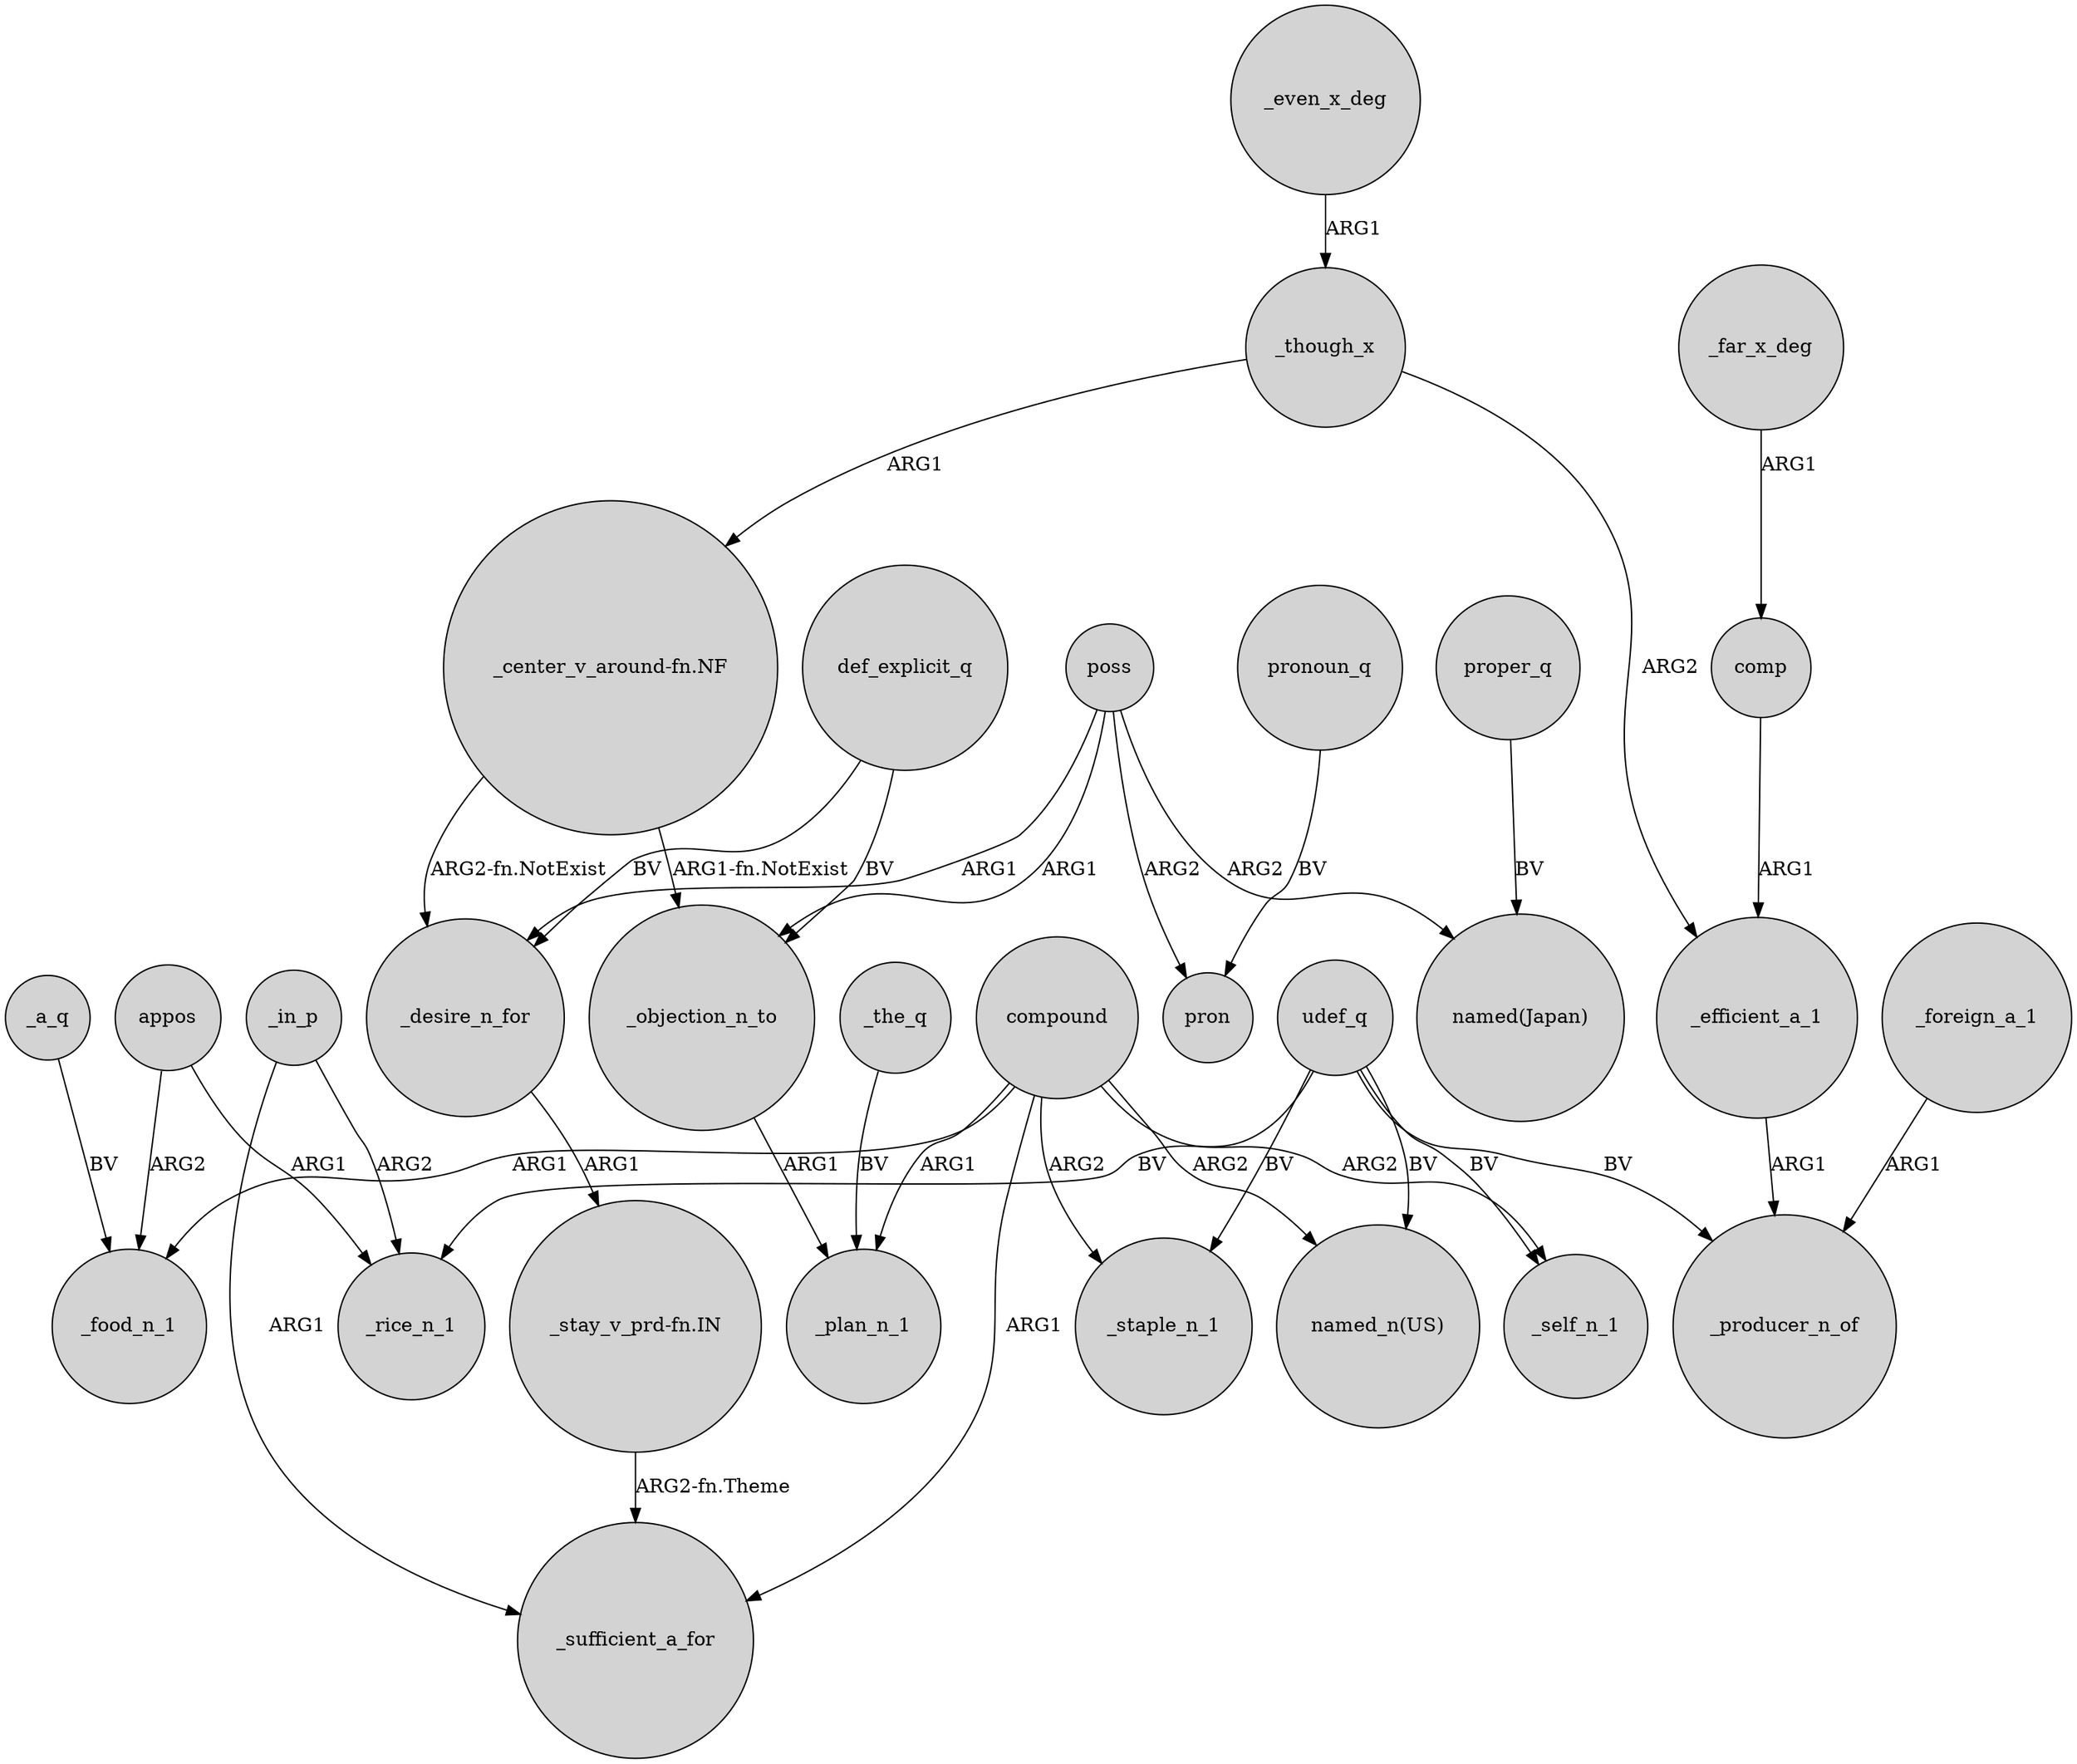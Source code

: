 digraph {
	node [shape=circle style=filled]
	_a_q -> _food_n_1 [label=BV]
	_though_x -> "_center_v_around-fn.NF" [label=ARG1]
	_though_x -> _efficient_a_1 [label=ARG2]
	udef_q -> "named_n(US)" [label=BV]
	def_explicit_q -> _desire_n_for [label=BV]
	poss -> pron [label=ARG2]
	udef_q -> _rice_n_1 [label=BV]
	_objection_n_to -> _plan_n_1 [label=ARG1]
	_the_q -> _plan_n_1 [label=BV]
	_even_x_deg -> _though_x [label=ARG1]
	comp -> _efficient_a_1 [label=ARG1]
	compound -> _plan_n_1 [label=ARG1]
	_desire_n_for -> "_stay_v_prd-fn.IN" [label=ARG1]
	compound -> _staple_n_1 [label=ARG2]
	proper_q -> "named(Japan)" [label=BV]
	compound -> "named_n(US)" [label=ARG2]
	_foreign_a_1 -> _producer_n_of [label=ARG1]
	appos -> _food_n_1 [label=ARG2]
	"_stay_v_prd-fn.IN" -> _sufficient_a_for [label="ARG2-fn.Theme"]
	pronoun_q -> pron [label=BV]
	def_explicit_q -> _objection_n_to [label=BV]
	poss -> "named(Japan)" [label=ARG2]
	"_center_v_around-fn.NF" -> _desire_n_for [label="ARG2-fn.NotExist"]
	_in_p -> _rice_n_1 [label=ARG2]
	_in_p -> _sufficient_a_for [label=ARG1]
	appos -> _rice_n_1 [label=ARG1]
	compound -> _food_n_1 [label=ARG1]
	poss -> _objection_n_to [label=ARG1]
	"_center_v_around-fn.NF" -> _objection_n_to [label="ARG1-fn.NotExist"]
	udef_q -> _self_n_1 [label=BV]
	compound -> _self_n_1 [label=ARG2]
	_far_x_deg -> comp [label=ARG1]
	compound -> _sufficient_a_for [label=ARG1]
	_efficient_a_1 -> _producer_n_of [label=ARG1]
	poss -> _desire_n_for [label=ARG1]
	udef_q -> _producer_n_of [label=BV]
	udef_q -> _staple_n_1 [label=BV]
}
